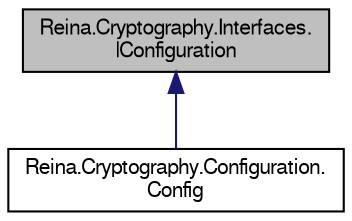 digraph "Reina.Cryptography.Interfaces.IConfiguration"
{
 // LATEX_PDF_SIZE
  edge [fontname="FreeSans",fontsize="10",labelfontname="FreeSans",labelfontsize="10"];
  node [fontname="FreeSans",fontsize="10",shape=record];
  Node1 [label="Reina.Cryptography.Interfaces.\lIConfiguration",height=0.2,width=0.4,color="black", fillcolor="grey75", style="filled", fontcolor="black",tooltip=" "];
  Node1 -> Node2 [dir="back",color="midnightblue",fontsize="10",style="solid",fontname="FreeSans"];
  Node2 [label="Reina.Cryptography.Configuration.\lConfig",height=0.2,width=0.4,color="black", fillcolor="white", style="filled",URL="$class_reina_1_1_cryptography_1_1_configuration_1_1_config.html",tooltip="Represents the configuration settings for accessing Azure Key Vault. This class follows the Singleton..."];
}
